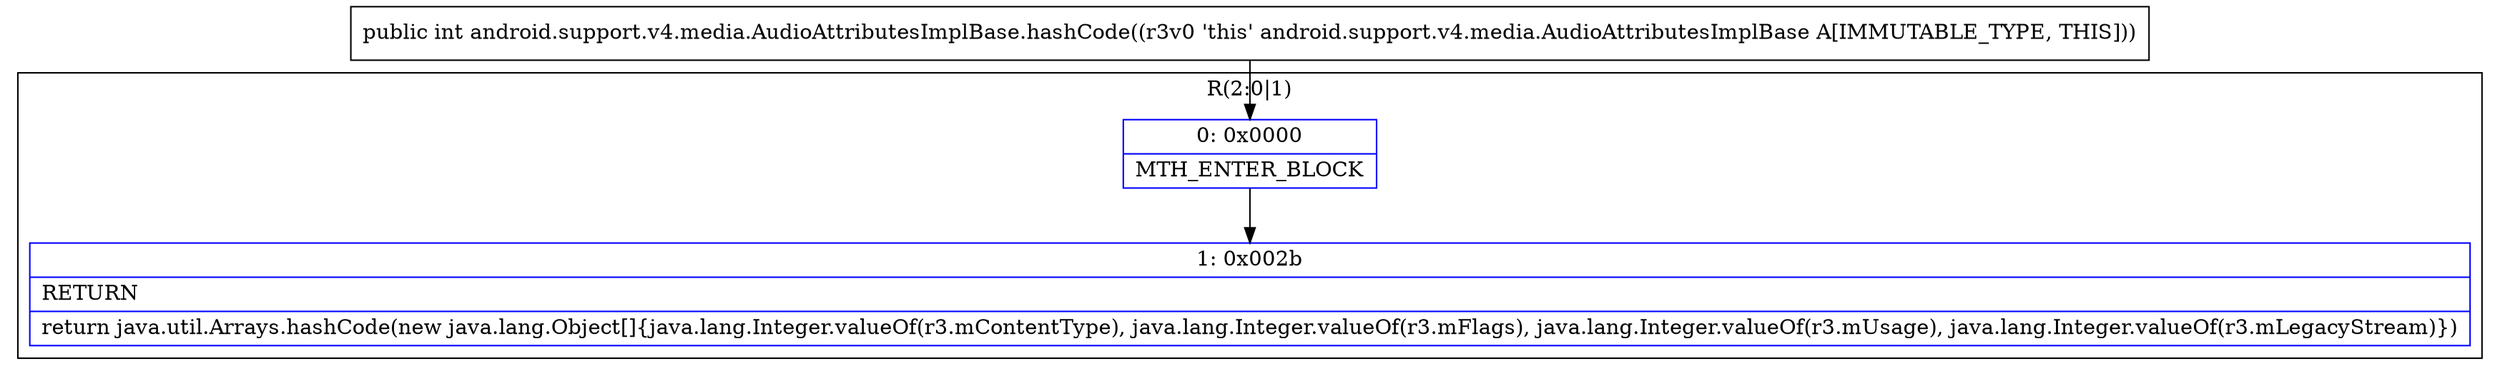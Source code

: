 digraph "CFG forandroid.support.v4.media.AudioAttributesImplBase.hashCode()I" {
subgraph cluster_Region_592376202 {
label = "R(2:0|1)";
node [shape=record,color=blue];
Node_0 [shape=record,label="{0\:\ 0x0000|MTH_ENTER_BLOCK\l}"];
Node_1 [shape=record,label="{1\:\ 0x002b|RETURN\l|return java.util.Arrays.hashCode(new java.lang.Object[]\{java.lang.Integer.valueOf(r3.mContentType), java.lang.Integer.valueOf(r3.mFlags), java.lang.Integer.valueOf(r3.mUsage), java.lang.Integer.valueOf(r3.mLegacyStream)\})\l}"];
}
MethodNode[shape=record,label="{public int android.support.v4.media.AudioAttributesImplBase.hashCode((r3v0 'this' android.support.v4.media.AudioAttributesImplBase A[IMMUTABLE_TYPE, THIS])) }"];
MethodNode -> Node_0;
Node_0 -> Node_1;
}

